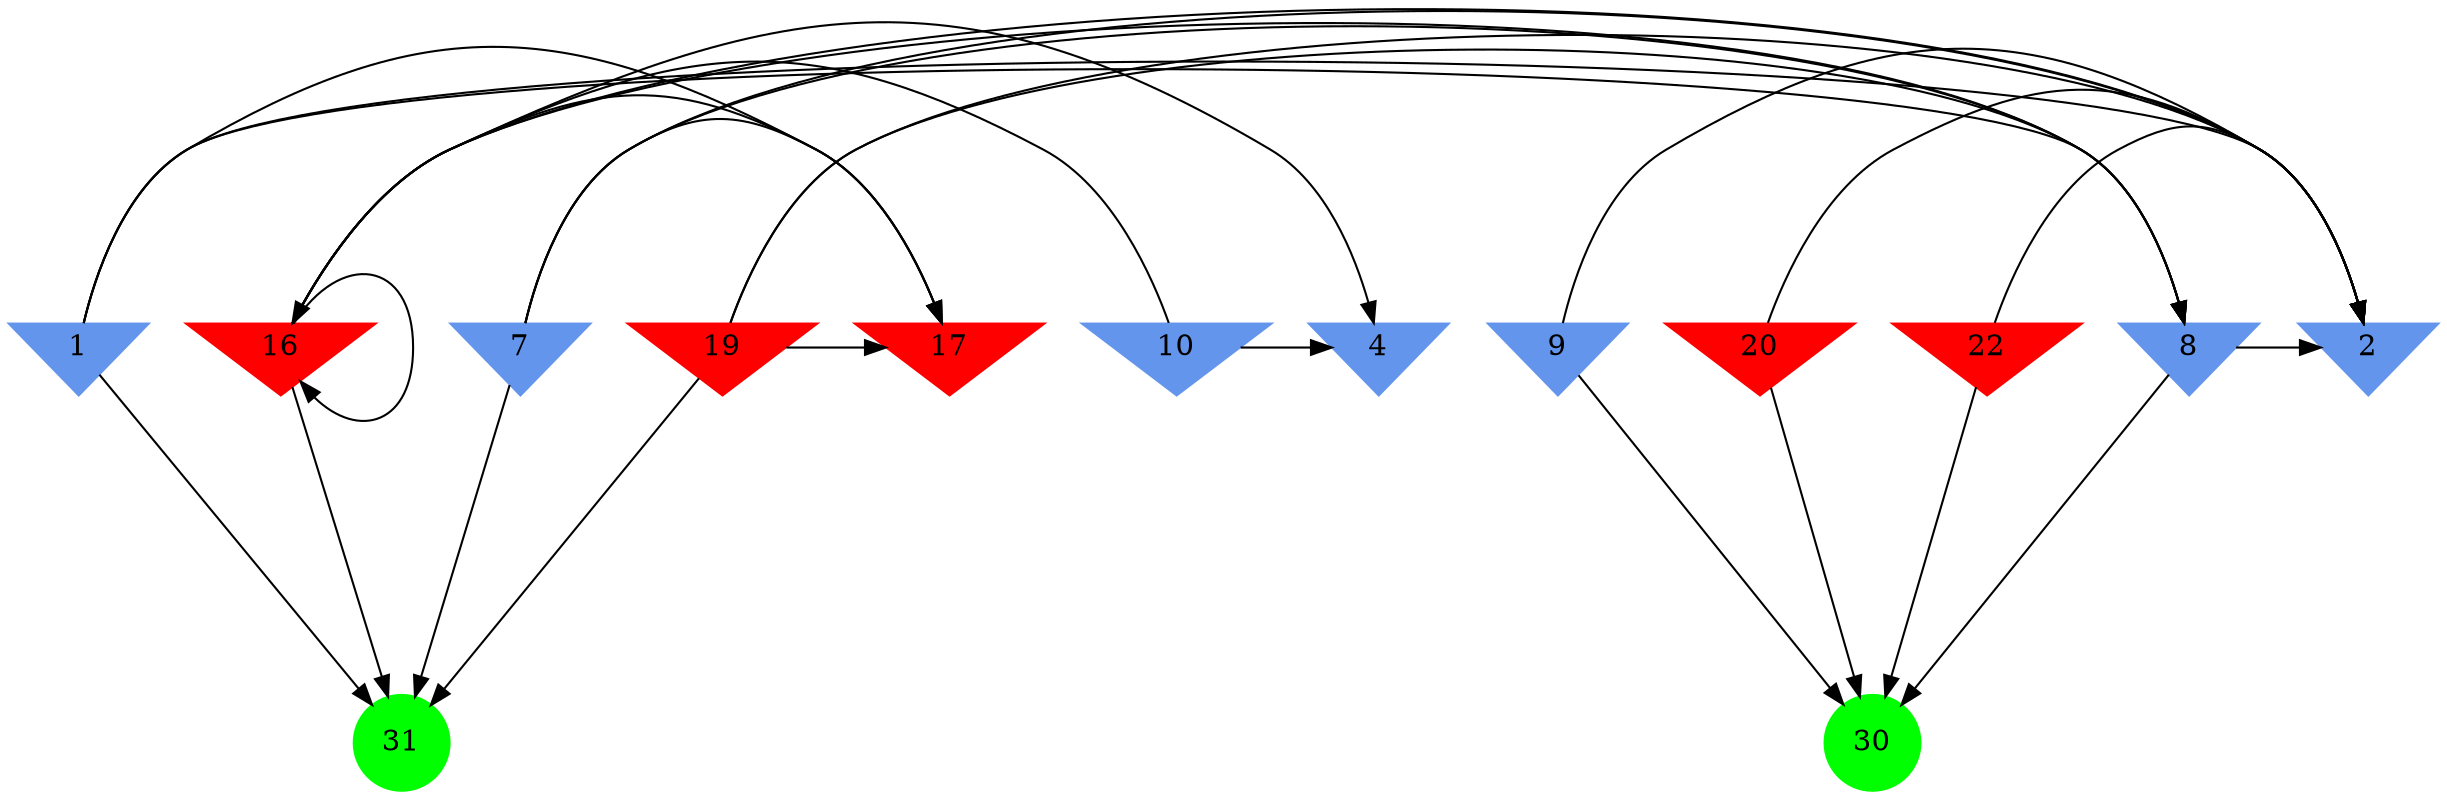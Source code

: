 digraph brain {
	ranksep=2.0;
	1 [shape=invtriangle,style=filled,color=cornflowerblue];
	2 [shape=invtriangle,style=filled,color=cornflowerblue];
	4 [shape=invtriangle,style=filled,color=cornflowerblue];
	7 [shape=invtriangle,style=filled,color=cornflowerblue];
	8 [shape=invtriangle,style=filled,color=cornflowerblue];
	9 [shape=invtriangle,style=filled,color=cornflowerblue];
	10 [shape=invtriangle,style=filled,color=cornflowerblue];
	16 [shape=invtriangle,style=filled,color=red];
	17 [shape=invtriangle,style=filled,color=red];
	19 [shape=invtriangle,style=filled,color=red];
	20 [shape=invtriangle,style=filled,color=red];
	22 [shape=invtriangle,style=filled,color=red];
	30 [shape=circle,style=filled,color=green];
	31 [shape=circle,style=filled,color=green];
	20	->	30;
	20	->	2;
	22	->	30;
	22	->	2;
	8	->	30;
	8	->	2;
	9	->	30;
	9	->	2;
	16	->	16;
	16	->	4;
	10	->	16;
	10	->	4;
	1	->	8;
	1	->	17;
	1	->	31;
	1	->	2;
	16	->	8;
	16	->	17;
	16	->	31;
	16	->	2;
	19	->	8;
	19	->	17;
	19	->	31;
	19	->	2;
	7	->	8;
	7	->	17;
	7	->	31;
	7	->	2;
	{ rank=same; 1; 2; 4; 7; 8; 9; 10; 16; 17; 19; 20; 22; }
	{ rank=same; }
	{ rank=same; 30; 31; }
}
